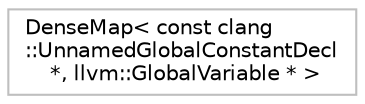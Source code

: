 digraph "Graphical Class Hierarchy"
{
 // LATEX_PDF_SIZE
  bgcolor="transparent";
  edge [fontname="Helvetica",fontsize="10",labelfontname="Helvetica",labelfontsize="10"];
  node [fontname="Helvetica",fontsize="10",shape=record];
  rankdir="LR";
  Node0 [label="DenseMap\< const clang\l::UnnamedGlobalConstantDecl\l *, llvm::GlobalVariable * \>",height=0.2,width=0.4,color="grey75",tooltip=" "];
}
